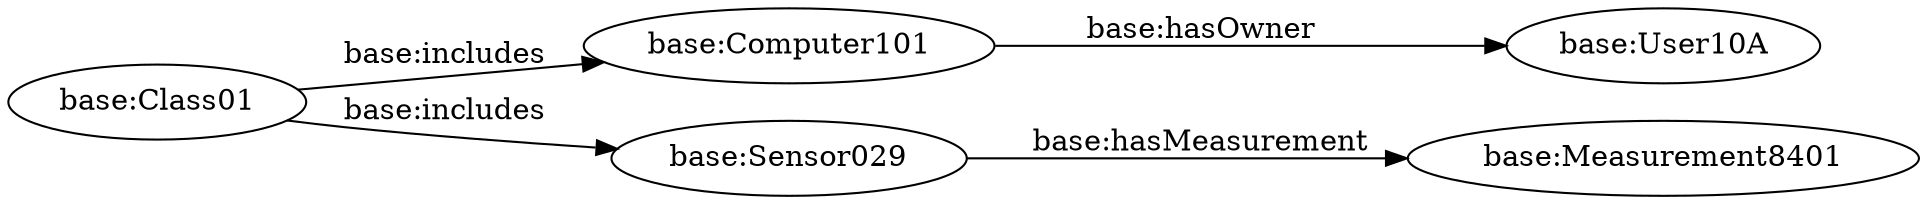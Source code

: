 digraph ar2dtool_diagram { 
rankdir=LR;
size="1501"
	"base:Computer101" -> "base:User10A" [ label = "base:hasOwner" ];
	"base:Class01" -> "base:Computer101" [ label = "base:includes" ];
	"base:Class01" -> "base:Sensor029" [ label = "base:includes" ];
	"base:Sensor029" -> "base:Measurement8401" [ label = "base:hasMeasurement" ];

}
